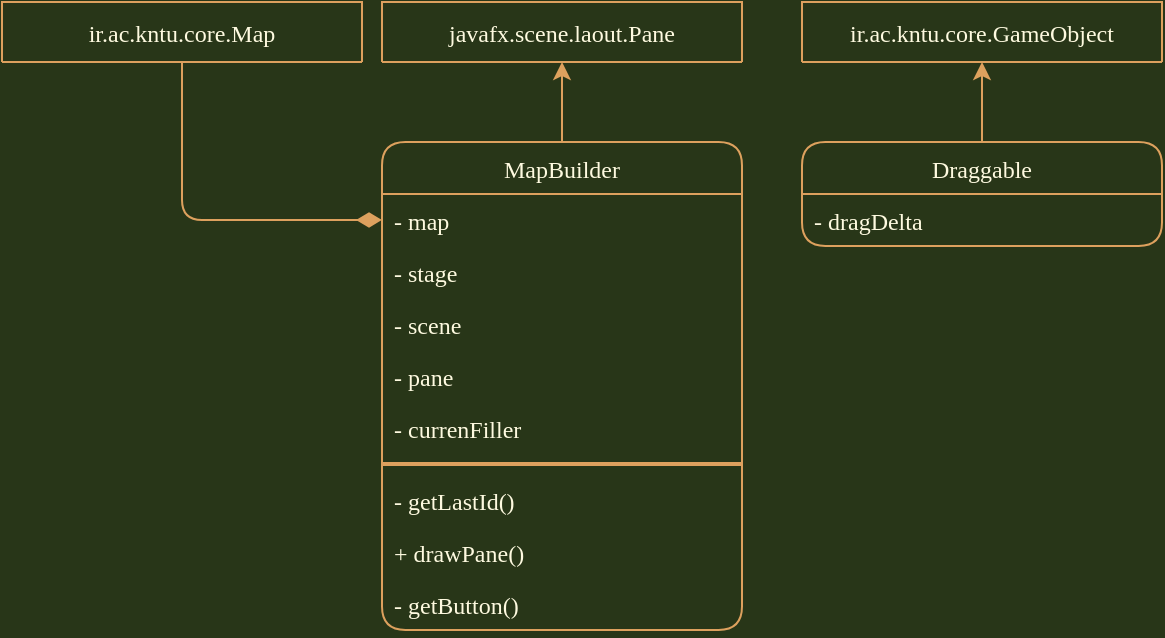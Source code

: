 <mxfile>
    <diagram id="zRiZhJNBTAvJ8HZTbkJA" name="Page-1">
        <mxGraphModel dx="546" dy="790" grid="1" gridSize="10" guides="1" tooltips="1" connect="1" arrows="1" fold="1" page="1" pageScale="1" pageWidth="1169" pageHeight="827" background="#283618" math="0" shadow="0">
            <root>
                <mxCell id="0"/>
                <mxCell id="1" parent="0"/>
                <mxCell id="145" style="edgeStyle=orthogonalEdgeStyle;orthogonalLoop=1;jettySize=auto;html=1;entryX=0.5;entryY=1;entryDx=0;entryDy=0;strokeColor=#DDA15E;fontColor=#FEFAE0;labelBackgroundColor=#283618;" parent="1" source="14" target="43" edge="1">
                    <mxGeometry relative="1" as="geometry"/>
                </mxCell>
                <mxCell id="14" value="MapBuilder" style="swimlane;fontStyle=0;childLayout=stackLayout;horizontal=1;startSize=26;fillColor=none;horizontalStack=0;resizeParent=1;resizeParentMax=0;resizeLast=0;collapsible=1;marginBottom=0;strokeColor=#DDA15E;fontColor=#FEFAE0;fontFamily=Lucida Console;align=center;rounded=1;" parent="1" vertex="1">
                    <mxGeometry x="750" y="80" width="180" height="244" as="geometry"/>
                </mxCell>
                <mxCell id="15" value="- map" style="text;strokeColor=none;fillColor=none;align=left;verticalAlign=top;spacingLeft=4;spacingRight=4;overflow=hidden;rotatable=0;points=[[0,0.5],[1,0.5]];portConstraint=eastwest;fontColor=#FEFAE0;fontFamily=Lucida Console;rounded=1;" parent="14" vertex="1">
                    <mxGeometry y="26" width="180" height="26" as="geometry"/>
                </mxCell>
                <mxCell id="16" value="- stage" style="text;strokeColor=none;fillColor=none;align=left;verticalAlign=top;spacingLeft=4;spacingRight=4;overflow=hidden;rotatable=0;points=[[0,0.5],[1,0.5]];portConstraint=eastwest;fontColor=#FEFAE0;fontFamily=Lucida Console;rounded=1;" parent="14" vertex="1">
                    <mxGeometry y="52" width="180" height="26" as="geometry"/>
                </mxCell>
                <mxCell id="17" value="- scene" style="text;strokeColor=none;fillColor=none;align=left;verticalAlign=top;spacingLeft=4;spacingRight=4;overflow=hidden;rotatable=0;points=[[0,0.5],[1,0.5]];portConstraint=eastwest;fontColor=#FEFAE0;fontFamily=Lucida Console;rounded=1;" parent="14" vertex="1">
                    <mxGeometry y="78" width="180" height="26" as="geometry"/>
                </mxCell>
                <mxCell id="22" value="- pane" style="text;strokeColor=none;fillColor=none;align=left;verticalAlign=top;spacingLeft=4;spacingRight=4;overflow=hidden;rotatable=0;points=[[0,0.5],[1,0.5]];portConstraint=eastwest;fontColor=#FEFAE0;fontFamily=Lucida Console;rounded=1;" parent="14" vertex="1">
                    <mxGeometry y="104" width="180" height="26" as="geometry"/>
                </mxCell>
                <mxCell id="18" value="- currenFiller" style="text;strokeColor=none;fillColor=none;align=left;verticalAlign=top;spacingLeft=4;spacingRight=4;overflow=hidden;rotatable=0;points=[[0,0.5],[1,0.5]];portConstraint=eastwest;fontColor=#FEFAE0;fontFamily=Lucida Console;rounded=1;" parent="14" vertex="1">
                    <mxGeometry y="130" width="180" height="26" as="geometry"/>
                </mxCell>
                <mxCell id="29" value="" style="line;strokeWidth=2;html=1;shadow=0;glass=0;sketch=0;fontFamily=Comic Sans MS;fontColor=#FEFAE0;fillColor=none;align=center;strokeColor=#DDA15E;rounded=1;labelBackgroundColor=#283618;" parent="14" vertex="1">
                    <mxGeometry y="156" width="180" height="10" as="geometry"/>
                </mxCell>
                <mxCell id="23" value="- getLastId()" style="text;strokeColor=none;fillColor=none;align=left;verticalAlign=top;spacingLeft=4;spacingRight=4;overflow=hidden;rotatable=0;points=[[0,0.5],[1,0.5]];portConstraint=eastwest;fontColor=#FEFAE0;fontFamily=Lucida Console;rounded=1;" parent="14" vertex="1">
                    <mxGeometry y="166" width="180" height="26" as="geometry"/>
                </mxCell>
                <mxCell id="30" value="+ drawPane()" style="text;strokeColor=none;fillColor=none;align=left;verticalAlign=top;spacingLeft=4;spacingRight=4;overflow=hidden;rotatable=0;points=[[0,0.5],[1,0.5]];portConstraint=eastwest;fontColor=#FEFAE0;fontFamily=Lucida Console;rounded=1;" parent="14" vertex="1">
                    <mxGeometry y="192" width="180" height="26" as="geometry"/>
                </mxCell>
                <mxCell id="31" value="- getButton()" style="text;strokeColor=none;fillColor=none;align=left;verticalAlign=top;spacingLeft=4;spacingRight=4;overflow=hidden;rotatable=0;points=[[0,0.5],[1,0.5]];portConstraint=eastwest;fontColor=#FEFAE0;fontFamily=Lucida Console;rounded=1;" parent="14" vertex="1">
                    <mxGeometry y="218" width="180" height="26" as="geometry"/>
                </mxCell>
                <mxCell id="43" value="javafx.scene.laout.Pane" style="swimlane;fontStyle=0;childLayout=stackLayout;horizontal=1;startSize=30;fillColor=none;horizontalStack=0;resizeParent=1;resizeParentMax=0;resizeLast=0;collapsible=1;marginBottom=0;strokeColor=#DDA15E;fontColor=#FEFAE0;fontFamily=Lucida Console;align=center;arcSize=0;rounded=1;" parent="1" vertex="1">
                    <mxGeometry x="750" y="10" width="180" height="30" as="geometry"/>
                </mxCell>
                <mxCell id="144" style="edgeStyle=orthogonalEdgeStyle;orthogonalLoop=1;jettySize=auto;html=1;entryX=0.5;entryY=1;entryDx=0;entryDy=0;strokeColor=#DDA15E;fontColor=#FEFAE0;labelBackgroundColor=#283618;" parent="1" source="80" target="107" edge="1">
                    <mxGeometry relative="1" as="geometry"/>
                </mxCell>
                <mxCell id="80" value="Draggable" style="swimlane;fontStyle=0;childLayout=stackLayout;horizontal=1;startSize=26;fillColor=none;horizontalStack=0;resizeParent=1;resizeParentMax=0;resizeLast=0;collapsible=1;marginBottom=0;strokeColor=#DDA15E;fontColor=#FEFAE0;fontFamily=Lucida Console;align=center;rounded=1;" parent="1" vertex="1">
                    <mxGeometry x="960" y="80" width="180" height="52" as="geometry"/>
                </mxCell>
                <mxCell id="81" value="- dragDelta" style="text;strokeColor=none;fillColor=none;align=left;verticalAlign=top;spacingLeft=4;spacingRight=4;overflow=hidden;rotatable=0;points=[[0,0.5],[1,0.5]];portConstraint=eastwest;fontColor=#FEFAE0;fontFamily=Lucida Console;rounded=1;" parent="80" vertex="1">
                    <mxGeometry y="26" width="180" height="26" as="geometry"/>
                </mxCell>
                <mxCell id="107" value="ir.ac.kntu.core.GameObject" style="swimlane;fontStyle=0;childLayout=stackLayout;horizontal=1;startSize=30;fillColor=none;horizontalStack=0;resizeParent=1;resizeParentMax=0;resizeLast=0;collapsible=1;marginBottom=0;strokeColor=#DDA15E;fontColor=#FEFAE0;fontFamily=Lucida Console;align=center;arcSize=0;rounded=1;" parent="1" vertex="1">
                    <mxGeometry x="960" y="10" width="180" height="30" as="geometry"/>
                </mxCell>
                <mxCell id="151" style="edgeStyle=orthogonalEdgeStyle;orthogonalLoop=1;jettySize=auto;html=1;entryX=0;entryY=0.5;entryDx=0;entryDy=0;strokeColor=#DDA15E;fontColor=#FEFAE0;endArrow=diamondThin;endFill=1;jumpSize=6;endSize=10;labelBackgroundColor=#283618;" edge="1" parent="1" source="150" target="15">
                    <mxGeometry relative="1" as="geometry"/>
                </mxCell>
                <mxCell id="150" value="ir.ac.kntu.core.Map" style="swimlane;fontStyle=0;childLayout=stackLayout;horizontal=1;startSize=30;fillColor=none;horizontalStack=0;resizeParent=1;resizeParentMax=0;resizeLast=0;collapsible=1;marginBottom=0;strokeColor=#DDA15E;fontColor=#FEFAE0;fontFamily=Lucida Console;align=center;arcSize=0;rounded=1;" vertex="1" parent="1">
                    <mxGeometry x="560" y="10" width="180" height="30" as="geometry"/>
                </mxCell>
            </root>
        </mxGraphModel>
    </diagram>
</mxfile>